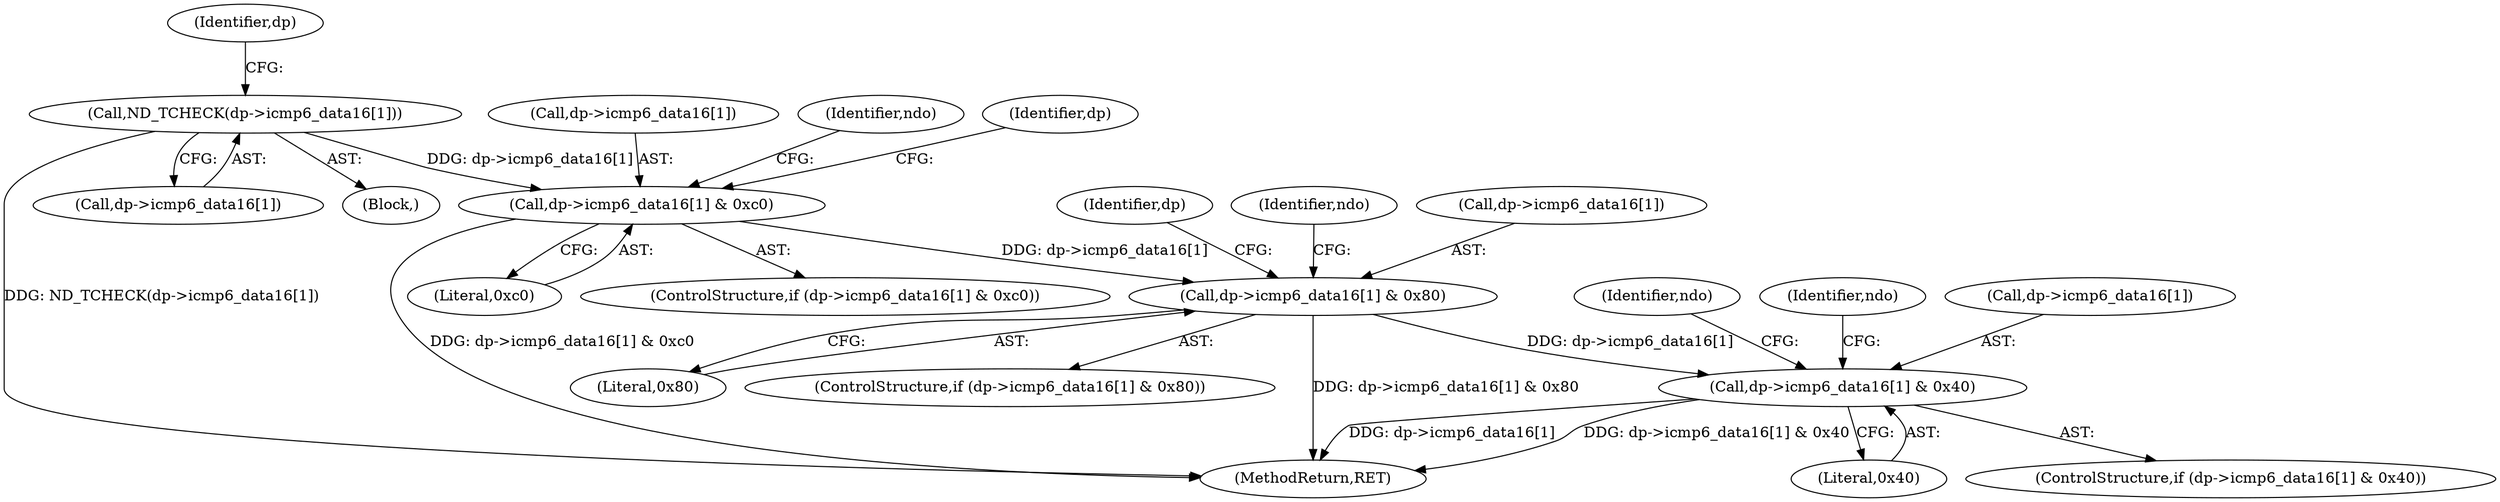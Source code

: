 digraph "0_tcpdump_67c7126062d59729cd421bb38f9594015c9907ba@array" {
"1000917" [label="(Call,dp->icmp6_data16[1] & 0xc0)"];
"1000910" [label="(Call,ND_TCHECK(dp->icmp6_data16[1]))"];
"1000929" [label="(Call,dp->icmp6_data16[1] & 0x80)"];
"1000941" [label="(Call,dp->icmp6_data16[1] & 0x40)"];
"1000953" [label="(Identifier,ndo)"];
"1000911" [label="(Call,dp->icmp6_data16[1])"];
"1000947" [label="(Literal,0x40)"];
"1000923" [label="(Literal,0xc0)"];
"1000950" [label="(Identifier,ndo)"];
"1000891" [label="(Block,)"];
"1000935" [label="(Literal,0x80)"];
"1000942" [label="(Call,dp->icmp6_data16[1])"];
"1000944" [label="(Identifier,dp)"];
"1000941" [label="(Call,dp->icmp6_data16[1] & 0x40)"];
"1000918" [label="(Call,dp->icmp6_data16[1])"];
"1000938" [label="(Identifier,ndo)"];
"1000926" [label="(Identifier,ndo)"];
"1000917" [label="(Call,dp->icmp6_data16[1] & 0xc0)"];
"1000916" [label="(ControlStructure,if (dp->icmp6_data16[1] & 0xc0))"];
"1000910" [label="(Call,ND_TCHECK(dp->icmp6_data16[1]))"];
"1000928" [label="(ControlStructure,if (dp->icmp6_data16[1] & 0x80))"];
"1000930" [label="(Call,dp->icmp6_data16[1])"];
"1000940" [label="(ControlStructure,if (dp->icmp6_data16[1] & 0x40))"];
"1000929" [label="(Call,dp->icmp6_data16[1] & 0x80)"];
"1000932" [label="(Identifier,dp)"];
"1001016" [label="(MethodReturn,RET)"];
"1000920" [label="(Identifier,dp)"];
"1000917" -> "1000916"  [label="AST: "];
"1000917" -> "1000923"  [label="CFG: "];
"1000918" -> "1000917"  [label="AST: "];
"1000923" -> "1000917"  [label="AST: "];
"1000926" -> "1000917"  [label="CFG: "];
"1000932" -> "1000917"  [label="CFG: "];
"1000917" -> "1001016"  [label="DDG: dp->icmp6_data16[1] & 0xc0"];
"1000910" -> "1000917"  [label="DDG: dp->icmp6_data16[1]"];
"1000917" -> "1000929"  [label="DDG: dp->icmp6_data16[1]"];
"1000910" -> "1000891"  [label="AST: "];
"1000910" -> "1000911"  [label="CFG: "];
"1000911" -> "1000910"  [label="AST: "];
"1000920" -> "1000910"  [label="CFG: "];
"1000910" -> "1001016"  [label="DDG: ND_TCHECK(dp->icmp6_data16[1])"];
"1000929" -> "1000928"  [label="AST: "];
"1000929" -> "1000935"  [label="CFG: "];
"1000930" -> "1000929"  [label="AST: "];
"1000935" -> "1000929"  [label="AST: "];
"1000938" -> "1000929"  [label="CFG: "];
"1000944" -> "1000929"  [label="CFG: "];
"1000929" -> "1001016"  [label="DDG: dp->icmp6_data16[1] & 0x80"];
"1000929" -> "1000941"  [label="DDG: dp->icmp6_data16[1]"];
"1000941" -> "1000940"  [label="AST: "];
"1000941" -> "1000947"  [label="CFG: "];
"1000942" -> "1000941"  [label="AST: "];
"1000947" -> "1000941"  [label="AST: "];
"1000950" -> "1000941"  [label="CFG: "];
"1000953" -> "1000941"  [label="CFG: "];
"1000941" -> "1001016"  [label="DDG: dp->icmp6_data16[1]"];
"1000941" -> "1001016"  [label="DDG: dp->icmp6_data16[1] & 0x40"];
}
